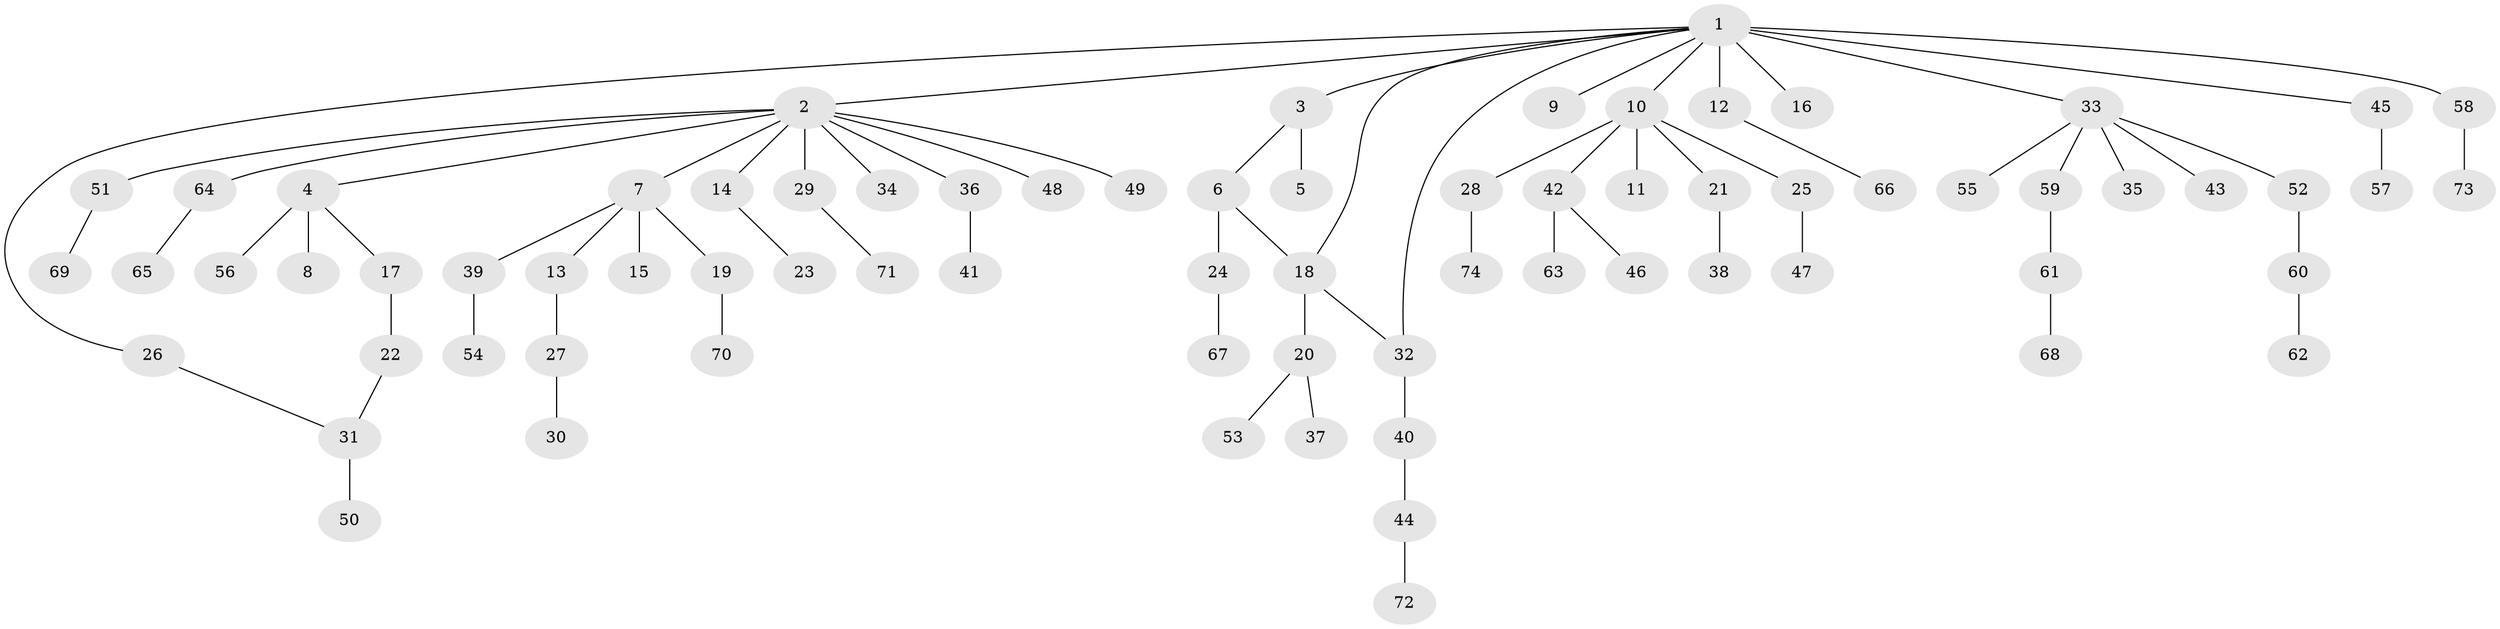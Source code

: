 // original degree distribution, {18: 0.006896551724137931, 12: 0.006896551724137931, 6: 0.006896551724137931, 8: 0.006896551724137931, 1: 0.5724137931034483, 5: 0.013793103448275862, 9: 0.013793103448275862, 2: 0.21379310344827587, 3: 0.12413793103448276, 4: 0.027586206896551724, 7: 0.006896551724137931}
// Generated by graph-tools (version 1.1) at 2025/35/03/09/25 02:35:43]
// undirected, 74 vertices, 76 edges
graph export_dot {
graph [start="1"]
  node [color=gray90,style=filled];
  1;
  2;
  3;
  4;
  5;
  6;
  7;
  8;
  9;
  10;
  11;
  12;
  13;
  14;
  15;
  16;
  17;
  18;
  19;
  20;
  21;
  22;
  23;
  24;
  25;
  26;
  27;
  28;
  29;
  30;
  31;
  32;
  33;
  34;
  35;
  36;
  37;
  38;
  39;
  40;
  41;
  42;
  43;
  44;
  45;
  46;
  47;
  48;
  49;
  50;
  51;
  52;
  53;
  54;
  55;
  56;
  57;
  58;
  59;
  60;
  61;
  62;
  63;
  64;
  65;
  66;
  67;
  68;
  69;
  70;
  71;
  72;
  73;
  74;
  1 -- 2 [weight=1.0];
  1 -- 3 [weight=1.0];
  1 -- 9 [weight=1.0];
  1 -- 10 [weight=1.0];
  1 -- 12 [weight=6.0];
  1 -- 16 [weight=1.0];
  1 -- 18 [weight=1.0];
  1 -- 26 [weight=1.0];
  1 -- 32 [weight=1.0];
  1 -- 33 [weight=1.0];
  1 -- 45 [weight=1.0];
  1 -- 58 [weight=1.0];
  2 -- 4 [weight=1.0];
  2 -- 7 [weight=1.0];
  2 -- 14 [weight=1.0];
  2 -- 29 [weight=1.0];
  2 -- 34 [weight=1.0];
  2 -- 36 [weight=1.0];
  2 -- 48 [weight=1.0];
  2 -- 49 [weight=1.0];
  2 -- 51 [weight=1.0];
  2 -- 64 [weight=1.0];
  3 -- 5 [weight=3.0];
  3 -- 6 [weight=1.0];
  4 -- 8 [weight=4.0];
  4 -- 17 [weight=1.0];
  4 -- 56 [weight=1.0];
  6 -- 18 [weight=2.0];
  6 -- 24 [weight=1.0];
  7 -- 13 [weight=1.0];
  7 -- 15 [weight=1.0];
  7 -- 19 [weight=4.0];
  7 -- 39 [weight=1.0];
  10 -- 11 [weight=3.0];
  10 -- 21 [weight=1.0];
  10 -- 25 [weight=1.0];
  10 -- 28 [weight=1.0];
  10 -- 42 [weight=1.0];
  12 -- 66 [weight=1.0];
  13 -- 27 [weight=2.0];
  14 -- 23 [weight=1.0];
  17 -- 22 [weight=3.0];
  18 -- 20 [weight=1.0];
  18 -- 32 [weight=1.0];
  19 -- 70 [weight=1.0];
  20 -- 37 [weight=1.0];
  20 -- 53 [weight=1.0];
  21 -- 38 [weight=2.0];
  22 -- 31 [weight=1.0];
  24 -- 67 [weight=1.0];
  25 -- 47 [weight=1.0];
  26 -- 31 [weight=1.0];
  27 -- 30 [weight=1.0];
  28 -- 74 [weight=1.0];
  29 -- 71 [weight=1.0];
  31 -- 50 [weight=1.0];
  32 -- 40 [weight=1.0];
  33 -- 35 [weight=1.0];
  33 -- 43 [weight=1.0];
  33 -- 52 [weight=1.0];
  33 -- 55 [weight=1.0];
  33 -- 59 [weight=1.0];
  36 -- 41 [weight=1.0];
  39 -- 54 [weight=1.0];
  40 -- 44 [weight=1.0];
  42 -- 46 [weight=1.0];
  42 -- 63 [weight=1.0];
  44 -- 72 [weight=1.0];
  45 -- 57 [weight=2.0];
  51 -- 69 [weight=1.0];
  52 -- 60 [weight=1.0];
  58 -- 73 [weight=1.0];
  59 -- 61 [weight=1.0];
  60 -- 62 [weight=2.0];
  61 -- 68 [weight=1.0];
  64 -- 65 [weight=1.0];
}
